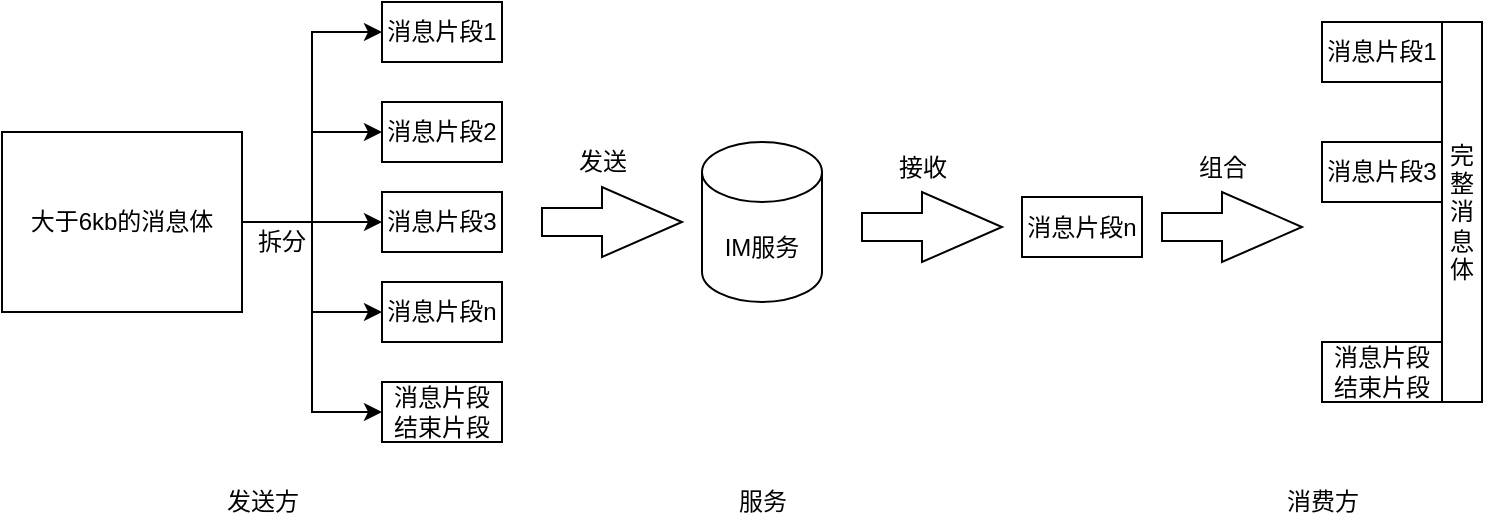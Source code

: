 <mxfile version="14.9.0" type="github">
  <diagram id="UZE03G0BqMUAxh_gwTr7" name="Page-1">
    <mxGraphModel dx="1426" dy="826" grid="1" gridSize="10" guides="1" tooltips="1" connect="1" arrows="1" fold="1" page="1" pageScale="1" pageWidth="827" pageHeight="1169" math="0" shadow="0">
      <root>
        <mxCell id="0" />
        <mxCell id="1" parent="0" />
        <mxCell id="NFHJqEvnJZdB59KvZJz6-7" style="edgeStyle=orthogonalEdgeStyle;rounded=0;orthogonalLoop=1;jettySize=auto;html=1;entryX=0;entryY=0.5;entryDx=0;entryDy=0;" edge="1" parent="1" source="NFHJqEvnJZdB59KvZJz6-1" target="NFHJqEvnJZdB59KvZJz6-2">
          <mxGeometry relative="1" as="geometry" />
        </mxCell>
        <mxCell id="NFHJqEvnJZdB59KvZJz6-8" style="edgeStyle=orthogonalEdgeStyle;rounded=0;orthogonalLoop=1;jettySize=auto;html=1;entryX=0;entryY=0.5;entryDx=0;entryDy=0;" edge="1" parent="1" source="NFHJqEvnJZdB59KvZJz6-1" target="NFHJqEvnJZdB59KvZJz6-3">
          <mxGeometry relative="1" as="geometry" />
        </mxCell>
        <mxCell id="NFHJqEvnJZdB59KvZJz6-9" style="edgeStyle=orthogonalEdgeStyle;rounded=0;orthogonalLoop=1;jettySize=auto;html=1;entryX=0;entryY=0.5;entryDx=0;entryDy=0;" edge="1" parent="1" source="NFHJqEvnJZdB59KvZJz6-1" target="NFHJqEvnJZdB59KvZJz6-4">
          <mxGeometry relative="1" as="geometry" />
        </mxCell>
        <mxCell id="NFHJqEvnJZdB59KvZJz6-10" style="edgeStyle=orthogonalEdgeStyle;rounded=0;orthogonalLoop=1;jettySize=auto;html=1;entryX=0;entryY=0.5;entryDx=0;entryDy=0;" edge="1" parent="1" source="NFHJqEvnJZdB59KvZJz6-1" target="NFHJqEvnJZdB59KvZJz6-5">
          <mxGeometry relative="1" as="geometry" />
        </mxCell>
        <mxCell id="NFHJqEvnJZdB59KvZJz6-11" style="edgeStyle=orthogonalEdgeStyle;rounded=0;orthogonalLoop=1;jettySize=auto;html=1;entryX=0;entryY=0.5;entryDx=0;entryDy=0;" edge="1" parent="1" source="NFHJqEvnJZdB59KvZJz6-1" target="NFHJqEvnJZdB59KvZJz6-6">
          <mxGeometry relative="1" as="geometry" />
        </mxCell>
        <mxCell id="NFHJqEvnJZdB59KvZJz6-1" value="大于6kb的消息体" style="rounded=0;whiteSpace=wrap;html=1;" vertex="1" parent="1">
          <mxGeometry x="10" y="355" width="120" height="90" as="geometry" />
        </mxCell>
        <mxCell id="NFHJqEvnJZdB59KvZJz6-2" value="消息片段1" style="rounded=0;whiteSpace=wrap;html=1;" vertex="1" parent="1">
          <mxGeometry x="200" y="290" width="60" height="30" as="geometry" />
        </mxCell>
        <mxCell id="NFHJqEvnJZdB59KvZJz6-3" value="消息片段2" style="rounded=0;whiteSpace=wrap;html=1;" vertex="1" parent="1">
          <mxGeometry x="200" y="340" width="60" height="30" as="geometry" />
        </mxCell>
        <mxCell id="NFHJqEvnJZdB59KvZJz6-4" value="消息片段3" style="rounded=0;whiteSpace=wrap;html=1;" vertex="1" parent="1">
          <mxGeometry x="200" y="385" width="60" height="30" as="geometry" />
        </mxCell>
        <mxCell id="NFHJqEvnJZdB59KvZJz6-5" value="消息片段n" style="rounded=0;whiteSpace=wrap;html=1;" vertex="1" parent="1">
          <mxGeometry x="200" y="430" width="60" height="30" as="geometry" />
        </mxCell>
        <mxCell id="NFHJqEvnJZdB59KvZJz6-6" value="消息片段&lt;br&gt;结束片段" style="rounded=0;whiteSpace=wrap;html=1;" vertex="1" parent="1">
          <mxGeometry x="200" y="480" width="60" height="30" as="geometry" />
        </mxCell>
        <mxCell id="NFHJqEvnJZdB59KvZJz6-12" value="拆分" style="text;html=1;strokeColor=none;fillColor=none;align=center;verticalAlign=middle;whiteSpace=wrap;rounded=0;" vertex="1" parent="1">
          <mxGeometry x="130" y="400" width="40" height="20" as="geometry" />
        </mxCell>
        <mxCell id="NFHJqEvnJZdB59KvZJz6-16" value="IM服务" style="shape=cylinder3;whiteSpace=wrap;html=1;boundedLbl=1;backgroundOutline=1;size=15;" vertex="1" parent="1">
          <mxGeometry x="360" y="360" width="60" height="80" as="geometry" />
        </mxCell>
        <mxCell id="NFHJqEvnJZdB59KvZJz6-18" value="" style="html=1;shadow=0;dashed=0;align=center;verticalAlign=middle;shape=mxgraph.arrows2.arrow;dy=0.6;dx=40;notch=0;" vertex="1" parent="1">
          <mxGeometry x="280" y="382.5" width="70" height="35" as="geometry" />
        </mxCell>
        <mxCell id="NFHJqEvnJZdB59KvZJz6-19" value="发送" style="text;html=1;align=center;verticalAlign=middle;resizable=0;points=[];autosize=1;strokeColor=none;" vertex="1" parent="1">
          <mxGeometry x="290" y="360" width="40" height="20" as="geometry" />
        </mxCell>
        <mxCell id="NFHJqEvnJZdB59KvZJz6-23" value="" style="html=1;shadow=0;dashed=0;align=center;verticalAlign=middle;shape=mxgraph.arrows2.arrow;dy=0.6;dx=40;notch=0;" vertex="1" parent="1">
          <mxGeometry x="440" y="385" width="70" height="35" as="geometry" />
        </mxCell>
        <mxCell id="NFHJqEvnJZdB59KvZJz6-24" value="接收" style="text;html=1;align=center;verticalAlign=middle;resizable=0;points=[];autosize=1;strokeColor=none;" vertex="1" parent="1">
          <mxGeometry x="450" y="362.5" width="40" height="20" as="geometry" />
        </mxCell>
        <mxCell id="NFHJqEvnJZdB59KvZJz6-37" value="完整消息体" style="rounded=0;whiteSpace=wrap;html=1;" vertex="1" parent="1">
          <mxGeometry x="730" y="300" width="20" height="190" as="geometry" />
        </mxCell>
        <mxCell id="NFHJqEvnJZdB59KvZJz6-38" value="消息片段1" style="rounded=0;whiteSpace=wrap;html=1;" vertex="1" parent="1">
          <mxGeometry x="670" y="300" width="60" height="30" as="geometry" />
        </mxCell>
        <mxCell id="NFHJqEvnJZdB59KvZJz6-39" value="消息片段3" style="rounded=0;whiteSpace=wrap;html=1;" vertex="1" parent="1">
          <mxGeometry x="670" y="360" width="60" height="30" as="geometry" />
        </mxCell>
        <mxCell id="NFHJqEvnJZdB59KvZJz6-41" value="消息片段&lt;br&gt;结束片段" style="rounded=0;whiteSpace=wrap;html=1;" vertex="1" parent="1">
          <mxGeometry x="670" y="460" width="60" height="30" as="geometry" />
        </mxCell>
        <mxCell id="NFHJqEvnJZdB59KvZJz6-42" value="消息片段n" style="rounded=0;whiteSpace=wrap;html=1;" vertex="1" parent="1">
          <mxGeometry x="520" y="387.5" width="60" height="30" as="geometry" />
        </mxCell>
        <mxCell id="NFHJqEvnJZdB59KvZJz6-45" value="发送方" style="text;html=1;align=center;verticalAlign=middle;resizable=0;points=[];autosize=1;strokeColor=none;" vertex="1" parent="1">
          <mxGeometry x="115" y="530" width="50" height="20" as="geometry" />
        </mxCell>
        <mxCell id="NFHJqEvnJZdB59KvZJz6-46" value="消费方" style="text;html=1;align=center;verticalAlign=middle;resizable=0;points=[];autosize=1;strokeColor=none;" vertex="1" parent="1">
          <mxGeometry x="645" y="530" width="50" height="20" as="geometry" />
        </mxCell>
        <mxCell id="NFHJqEvnJZdB59KvZJz6-47" value="服务" style="text;html=1;align=center;verticalAlign=middle;resizable=0;points=[];autosize=1;strokeColor=none;" vertex="1" parent="1">
          <mxGeometry x="370" y="530" width="40" height="20" as="geometry" />
        </mxCell>
        <mxCell id="NFHJqEvnJZdB59KvZJz6-48" value="" style="html=1;shadow=0;dashed=0;align=center;verticalAlign=middle;shape=mxgraph.arrows2.arrow;dy=0.6;dx=40;notch=0;" vertex="1" parent="1">
          <mxGeometry x="590" y="385" width="70" height="35" as="geometry" />
        </mxCell>
        <mxCell id="NFHJqEvnJZdB59KvZJz6-49" value="组合" style="text;html=1;align=center;verticalAlign=middle;resizable=0;points=[];autosize=1;strokeColor=none;" vertex="1" parent="1">
          <mxGeometry x="600" y="362.5" width="40" height="20" as="geometry" />
        </mxCell>
      </root>
    </mxGraphModel>
  </diagram>
</mxfile>
